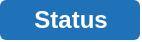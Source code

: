 <mxfile version="14.6.13" type="device"><diagram id="POTVtIguAcLpbJLUSMi0" name="Seite-1"><mxGraphModel dx="1086" dy="2135" grid="1" gridSize="10" guides="1" tooltips="1" connect="1" arrows="1" fold="1" page="1" pageScale="1" pageWidth="827" pageHeight="1169" math="0" shadow="0"><root><mxCell id="0"/><mxCell id="1" parent="0"/><mxCell id="EH4yN7P_Z0f-G0F9ni87-1" value="&lt;span style=&quot;color: rgb(255 , 255 , 255) ; font-size: 12px&quot;&gt;Status&lt;/span&gt;" style="dashed=0;html=1;rounded=1;fontSize=12;align=center;fontStyle=1;strokeWidth=2;fontColor=#42526E;fillColor=#2072B8;strokeColor=none;" vertex="1" parent="1"><mxGeometry x="40" y="-1120" width="70" height="20" as="geometry"/></mxCell></root></mxGraphModel></diagram></mxfile>
